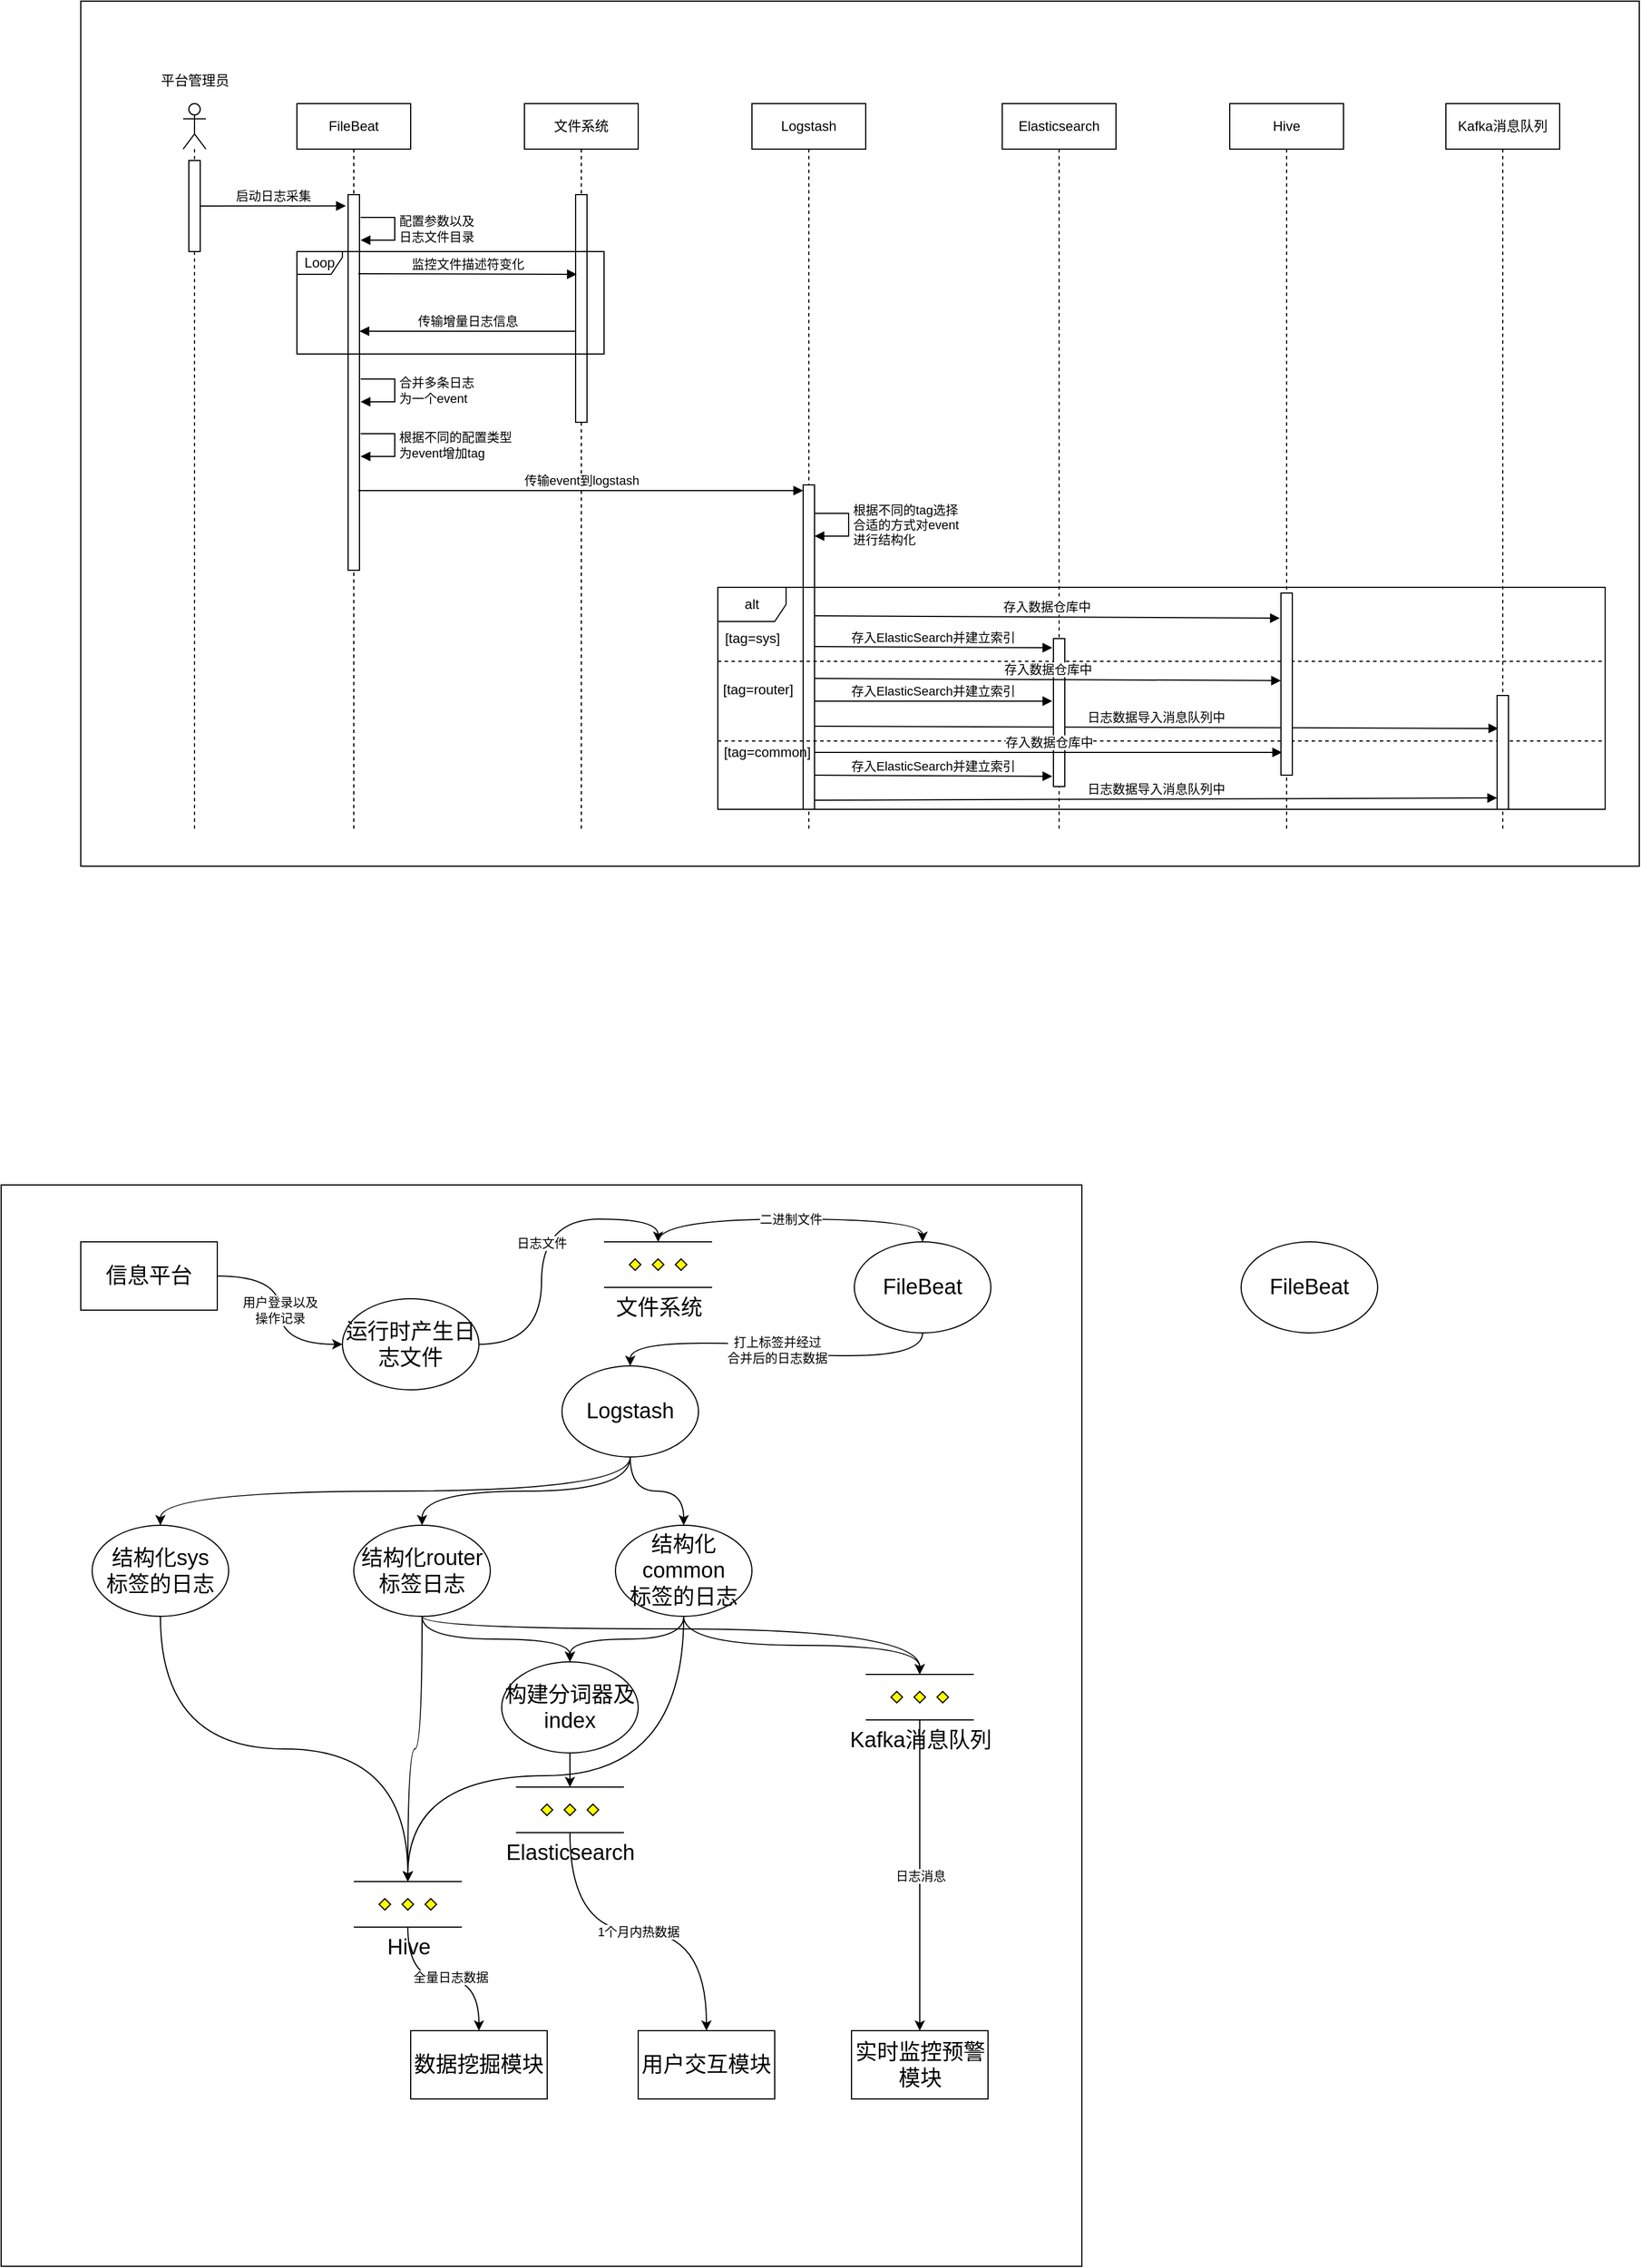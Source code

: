 <mxfile version="14.8.5" type="github">
  <diagram id="kwDiiuqRT35PHLW4mOaJ" name="Page-1">
    <mxGraphModel dx="1678" dy="2103" grid="1" gridSize="10" guides="1" tooltips="1" connect="1" arrows="1" fold="1" page="1" pageScale="1" pageWidth="827" pageHeight="1169" math="0" shadow="0">
      <root>
        <mxCell id="0" />
        <mxCell id="1" parent="0" />
        <mxCell id="MzmsHeX9mSTYUFFL0irI-45" value="" style="whiteSpace=wrap;html=1;aspect=fixed;fillColor=#ffffff;gradientColor=none;" vertex="1" parent="1">
          <mxGeometry x="20" y="1010" width="950" height="950" as="geometry" />
        </mxCell>
        <mxCell id="Vdq5v8f0afxUs7juB-1Y-45" value="" style="rounded=0;whiteSpace=wrap;html=1;" parent="1" vertex="1">
          <mxGeometry x="90" y="-30" width="1370" height="760" as="geometry" />
        </mxCell>
        <mxCell id="Vdq5v8f0afxUs7juB-1Y-1" value="文件系统" style="shape=umlLifeline;perimeter=lifelinePerimeter;whiteSpace=wrap;html=1;container=1;collapsible=0;recursiveResize=0;outlineConnect=0;" parent="1" vertex="1">
          <mxGeometry x="480" y="60" width="100" height="640" as="geometry" />
        </mxCell>
        <mxCell id="Vdq5v8f0afxUs7juB-1Y-2" value="FileBeat" style="shape=umlLifeline;perimeter=lifelinePerimeter;whiteSpace=wrap;html=1;container=1;collapsible=0;recursiveResize=0;outlineConnect=0;" parent="1" vertex="1">
          <mxGeometry x="280" y="60" width="100" height="640" as="geometry" />
        </mxCell>
        <mxCell id="Vdq5v8f0afxUs7juB-1Y-8" value="" style="html=1;points=[];perimeter=orthogonalPerimeter;" parent="Vdq5v8f0afxUs7juB-1Y-2" vertex="1">
          <mxGeometry x="45" y="80" width="10" height="330" as="geometry" />
        </mxCell>
        <mxCell id="Vdq5v8f0afxUs7juB-1Y-3" value="Logstash" style="shape=umlLifeline;perimeter=lifelinePerimeter;whiteSpace=wrap;html=1;container=1;collapsible=0;recursiveResize=0;outlineConnect=0;" parent="1" vertex="1">
          <mxGeometry x="680" y="60" width="100" height="640" as="geometry" />
        </mxCell>
        <mxCell id="Vdq5v8f0afxUs7juB-1Y-9" value="" style="html=1;points=[];perimeter=orthogonalPerimeter;" parent="1" vertex="1">
          <mxGeometry x="525" y="140" width="10" height="200" as="geometry" />
        </mxCell>
        <mxCell id="Vdq5v8f0afxUs7juB-1Y-10" value="" style="html=1;points=[];perimeter=orthogonalPerimeter;" parent="1" vertex="1">
          <mxGeometry x="725" y="395" width="10" height="285" as="geometry" />
        </mxCell>
        <mxCell id="Vdq5v8f0afxUs7juB-1Y-12" value="配置参数以及&lt;br&gt;日志文件目录" style="edgeStyle=orthogonalEdgeStyle;html=1;align=left;spacingLeft=2;endArrow=block;rounded=0;" parent="1" edge="1">
          <mxGeometry relative="1" as="geometry">
            <mxPoint x="336" y="160" as="sourcePoint" />
            <Array as="points">
              <mxPoint x="366" y="160" />
            </Array>
            <mxPoint x="336" y="180" as="targetPoint" />
          </mxGeometry>
        </mxCell>
        <mxCell id="Vdq5v8f0afxUs7juB-1Y-15" value="Loop" style="shape=umlFrame;whiteSpace=wrap;html=1;width=40;height=20;" parent="1" vertex="1">
          <mxGeometry x="280" y="190" width="270" height="90" as="geometry" />
        </mxCell>
        <mxCell id="Vdq5v8f0afxUs7juB-1Y-14" value="监控文件描述符变化" style="html=1;verticalAlign=bottom;endArrow=block;entryX=0.1;entryY=0.35;entryDx=0;entryDy=0;entryPerimeter=0;" parent="1" target="Vdq5v8f0afxUs7juB-1Y-9" edge="1">
          <mxGeometry width="80" relative="1" as="geometry">
            <mxPoint x="334" y="209.5" as="sourcePoint" />
            <mxPoint x="414" y="209.5" as="targetPoint" />
          </mxGeometry>
        </mxCell>
        <mxCell id="Vdq5v8f0afxUs7juB-1Y-17" value="传输增量日志信息" style="html=1;verticalAlign=bottom;endArrow=block;" parent="1" target="Vdq5v8f0afxUs7juB-1Y-8" edge="1">
          <mxGeometry width="80" relative="1" as="geometry">
            <mxPoint x="525" y="260" as="sourcePoint" />
            <mxPoint x="340" y="261" as="targetPoint" />
          </mxGeometry>
        </mxCell>
        <mxCell id="Vdq5v8f0afxUs7juB-1Y-20" value="合并多条日志&lt;br&gt;为一个event" style="edgeStyle=orthogonalEdgeStyle;html=1;align=left;spacingLeft=2;endArrow=block;rounded=0;" parent="1" edge="1">
          <mxGeometry relative="1" as="geometry">
            <mxPoint x="336" y="302" as="sourcePoint" />
            <Array as="points">
              <mxPoint x="366" y="302" />
            </Array>
            <mxPoint x="336" y="322" as="targetPoint" />
          </mxGeometry>
        </mxCell>
        <mxCell id="Vdq5v8f0afxUs7juB-1Y-21" value="根据不同的配置类型&lt;br&gt;为event增加tag" style="edgeStyle=orthogonalEdgeStyle;html=1;align=left;spacingLeft=2;endArrow=block;rounded=0;" parent="1" edge="1">
          <mxGeometry relative="1" as="geometry">
            <mxPoint x="336" y="350" as="sourcePoint" />
            <Array as="points">
              <mxPoint x="366" y="350" />
              <mxPoint x="366" y="370" />
            </Array>
            <mxPoint x="336" y="370" as="targetPoint" />
          </mxGeometry>
        </mxCell>
        <mxCell id="Vdq5v8f0afxUs7juB-1Y-22" value="传输event到logstash" style="html=1;verticalAlign=bottom;endArrow=block;" parent="1" target="Vdq5v8f0afxUs7juB-1Y-10" edge="1">
          <mxGeometry width="80" relative="1" as="geometry">
            <mxPoint x="334" y="400" as="sourcePoint" />
            <mxPoint x="710" y="400" as="targetPoint" />
          </mxGeometry>
        </mxCell>
        <mxCell id="Vdq5v8f0afxUs7juB-1Y-23" value="根据不同的tag选择&lt;br&gt;合适的方式对event&lt;br&gt;进行结构化" style="edgeStyle=orthogonalEdgeStyle;html=1;align=left;spacingLeft=2;endArrow=block;rounded=0;" parent="1" edge="1">
          <mxGeometry relative="1" as="geometry">
            <mxPoint x="735" y="420" as="sourcePoint" />
            <Array as="points">
              <mxPoint x="765" y="420" />
              <mxPoint x="765" y="440" />
            </Array>
            <mxPoint x="735" y="440" as="targetPoint" />
          </mxGeometry>
        </mxCell>
        <mxCell id="Vdq5v8f0afxUs7juB-1Y-24" value="Elasticsearch" style="shape=umlLifeline;perimeter=lifelinePerimeter;whiteSpace=wrap;html=1;container=1;collapsible=0;recursiveResize=0;outlineConnect=0;" parent="1" vertex="1">
          <mxGeometry x="900" y="60" width="100" height="640" as="geometry" />
        </mxCell>
        <mxCell id="Vdq5v8f0afxUs7juB-1Y-25" value="Hive" style="shape=umlLifeline;perimeter=lifelinePerimeter;whiteSpace=wrap;html=1;container=1;collapsible=0;recursiveResize=0;outlineConnect=0;" parent="1" vertex="1">
          <mxGeometry x="1100" y="60" width="100" height="640" as="geometry" />
        </mxCell>
        <mxCell id="Vdq5v8f0afxUs7juB-1Y-26" value="Kafka消息队列" style="shape=umlLifeline;perimeter=lifelinePerimeter;whiteSpace=wrap;html=1;container=1;collapsible=0;recursiveResize=0;outlineConnect=0;" parent="1" vertex="1">
          <mxGeometry x="1290" y="60" width="100" height="640" as="geometry" />
        </mxCell>
        <mxCell id="Vdq5v8f0afxUs7juB-1Y-29" value="alt" style="shape=umlFrame;whiteSpace=wrap;html=1;" parent="1" vertex="1">
          <mxGeometry x="650" y="485" width="780" height="195" as="geometry" />
        </mxCell>
        <mxCell id="Vdq5v8f0afxUs7juB-1Y-31" value="" style="endArrow=none;dashed=1;html=1;" parent="1" edge="1">
          <mxGeometry width="50" height="50" relative="1" as="geometry">
            <mxPoint x="650" y="550" as="sourcePoint" />
            <mxPoint x="1430" y="550" as="targetPoint" />
          </mxGeometry>
        </mxCell>
        <mxCell id="Vdq5v8f0afxUs7juB-1Y-32" value="[tag=sys]" style="text;html=1;align=center;verticalAlign=middle;resizable=0;points=[];autosize=1;strokeColor=none;" parent="1" vertex="1">
          <mxGeometry x="650" y="520" width="60" height="20" as="geometry" />
        </mxCell>
        <mxCell id="Vdq5v8f0afxUs7juB-1Y-33" value="存入数据仓库中" style="html=1;verticalAlign=bottom;endArrow=block;entryX=-0.1;entryY=0.138;entryDx=0;entryDy=0;entryPerimeter=0;" parent="1" target="Vdq5v8f0afxUs7juB-1Y-47" edge="1">
          <mxGeometry width="80" relative="1" as="geometry">
            <mxPoint x="735" y="510" as="sourcePoint" />
            <mxPoint x="1150" y="510" as="targetPoint" />
          </mxGeometry>
        </mxCell>
        <mxCell id="Vdq5v8f0afxUs7juB-1Y-34" value="存入ElasticSearch并建立索引" style="html=1;verticalAlign=bottom;endArrow=block;entryX=-0.1;entryY=0.062;entryDx=0;entryDy=0;entryPerimeter=0;" parent="1" target="Vdq5v8f0afxUs7juB-1Y-46" edge="1">
          <mxGeometry width="80" relative="1" as="geometry">
            <mxPoint x="735" y="537" as="sourcePoint" />
            <mxPoint x="950" y="537" as="targetPoint" />
          </mxGeometry>
        </mxCell>
        <mxCell id="Vdq5v8f0afxUs7juB-1Y-35" value="" style="endArrow=none;dashed=1;html=1;" parent="1" edge="1">
          <mxGeometry width="50" height="50" relative="1" as="geometry">
            <mxPoint x="650" y="620" as="sourcePoint" />
            <mxPoint x="1430" y="620" as="targetPoint" />
          </mxGeometry>
        </mxCell>
        <mxCell id="Vdq5v8f0afxUs7juB-1Y-36" value="[tag=router]" style="text;html=1;align=center;verticalAlign=middle;resizable=0;points=[];autosize=1;strokeColor=none;" parent="1" vertex="1">
          <mxGeometry x="645" y="565" width="80" height="20" as="geometry" />
        </mxCell>
        <mxCell id="Vdq5v8f0afxUs7juB-1Y-38" value="存入ElasticSearch并建立索引" style="html=1;verticalAlign=bottom;endArrow=block;entryX=-0.1;entryY=0.423;entryDx=0;entryDy=0;entryPerimeter=0;" parent="1" target="Vdq5v8f0afxUs7juB-1Y-46" edge="1">
          <mxGeometry width="80" relative="1" as="geometry">
            <mxPoint x="735" y="585" as="sourcePoint" />
            <mxPoint x="950" y="585" as="targetPoint" />
          </mxGeometry>
        </mxCell>
        <mxCell id="Vdq5v8f0afxUs7juB-1Y-39" value="日志数据导入消息队列中" style="html=1;verticalAlign=bottom;endArrow=block;entryX=0.1;entryY=0.29;entryDx=0;entryDy=0;entryPerimeter=0;" parent="1" target="Vdq5v8f0afxUs7juB-1Y-48" edge="1">
          <mxGeometry width="80" relative="1" as="geometry">
            <mxPoint x="735" y="607" as="sourcePoint" />
            <mxPoint x="1340" y="607" as="targetPoint" />
          </mxGeometry>
        </mxCell>
        <mxCell id="Vdq5v8f0afxUs7juB-1Y-40" value="" style="endArrow=none;dashed=1;html=1;" parent="1" edge="1">
          <mxGeometry width="50" height="50" relative="1" as="geometry">
            <mxPoint x="650" y="680" as="sourcePoint" />
            <mxPoint x="1430" y="680" as="targetPoint" />
          </mxGeometry>
        </mxCell>
        <mxCell id="Vdq5v8f0afxUs7juB-1Y-41" value="[tag=common]" style="text;html=1;align=center;verticalAlign=middle;resizable=0;points=[];autosize=1;strokeColor=none;" parent="1" vertex="1">
          <mxGeometry x="648" y="620" width="90" height="20" as="geometry" />
        </mxCell>
        <mxCell id="Vdq5v8f0afxUs7juB-1Y-43" value="存入ElasticSearch并建立索引" style="html=1;verticalAlign=bottom;endArrow=block;entryX=-0.1;entryY=0.931;entryDx=0;entryDy=0;entryPerimeter=0;" parent="1" target="Vdq5v8f0afxUs7juB-1Y-46" edge="1">
          <mxGeometry width="80" relative="1" as="geometry">
            <mxPoint x="735" y="650" as="sourcePoint" />
            <mxPoint x="950" y="650" as="targetPoint" />
          </mxGeometry>
        </mxCell>
        <mxCell id="Vdq5v8f0afxUs7juB-1Y-44" value="日志数据导入消息队列中" style="html=1;verticalAlign=bottom;endArrow=block;entryX=0;entryY=0.9;entryDx=0;entryDy=0;entryPerimeter=0;" parent="1" target="Vdq5v8f0afxUs7juB-1Y-48" edge="1">
          <mxGeometry width="80" relative="1" as="geometry">
            <mxPoint x="735" y="672" as="sourcePoint" />
            <mxPoint x="1340" y="672" as="targetPoint" />
          </mxGeometry>
        </mxCell>
        <mxCell id="Vdq5v8f0afxUs7juB-1Y-46" value="" style="html=1;points=[];perimeter=orthogonalPerimeter;" parent="1" vertex="1">
          <mxGeometry x="945" y="530" width="10" height="130" as="geometry" />
        </mxCell>
        <mxCell id="Vdq5v8f0afxUs7juB-1Y-37" value="存入数据仓库中" style="html=1;verticalAlign=bottom;endArrow=block;entryX=0;entryY=0.481;entryDx=0;entryDy=0;entryPerimeter=0;" parent="1" target="Vdq5v8f0afxUs7juB-1Y-47" edge="1">
          <mxGeometry width="80" relative="1" as="geometry">
            <mxPoint x="735" y="565" as="sourcePoint" />
            <mxPoint x="1150" y="565" as="targetPoint" />
          </mxGeometry>
        </mxCell>
        <mxCell id="Vdq5v8f0afxUs7juB-1Y-42" value="存入数据仓库中" style="html=1;verticalAlign=bottom;endArrow=block;entryX=0.1;entryY=0.875;entryDx=0;entryDy=0;entryPerimeter=0;" parent="1" target="Vdq5v8f0afxUs7juB-1Y-47" edge="1">
          <mxGeometry width="80" relative="1" as="geometry">
            <mxPoint x="735" y="630" as="sourcePoint" />
            <mxPoint x="1150" y="630" as="targetPoint" />
          </mxGeometry>
        </mxCell>
        <mxCell id="Vdq5v8f0afxUs7juB-1Y-47" value="" style="html=1;points=[];perimeter=orthogonalPerimeter;" parent="1" vertex="1">
          <mxGeometry x="1145" y="490" width="10" height="160" as="geometry" />
        </mxCell>
        <mxCell id="Vdq5v8f0afxUs7juB-1Y-48" value="" style="html=1;points=[];perimeter=orthogonalPerimeter;" parent="1" vertex="1">
          <mxGeometry x="1335" y="580" width="10" height="100" as="geometry" />
        </mxCell>
        <mxCell id="Vdq5v8f0afxUs7juB-1Y-49" value="" style="shape=umlLifeline;participant=umlActor;perimeter=lifelinePerimeter;whiteSpace=wrap;html=1;container=1;collapsible=0;recursiveResize=0;verticalAlign=top;spacingTop=36;outlineConnect=0;" parent="1" vertex="1">
          <mxGeometry x="180" y="60" width="20" height="640" as="geometry" />
        </mxCell>
        <mxCell id="Vdq5v8f0afxUs7juB-1Y-51" value="" style="html=1;points=[];perimeter=orthogonalPerimeter;" parent="Vdq5v8f0afxUs7juB-1Y-49" vertex="1">
          <mxGeometry x="5" y="50" width="10" height="80" as="geometry" />
        </mxCell>
        <mxCell id="Vdq5v8f0afxUs7juB-1Y-50" value="平台管理员" style="text;html=1;align=center;verticalAlign=middle;resizable=0;points=[];autosize=1;strokeColor=none;" parent="1" vertex="1">
          <mxGeometry x="150" y="30" width="80" height="20" as="geometry" />
        </mxCell>
        <mxCell id="Vdq5v8f0afxUs7juB-1Y-52" value="启动日志采集" style="html=1;verticalAlign=bottom;endArrow=block;entryX=-0.2;entryY=0.03;entryDx=0;entryDy=0;entryPerimeter=0;" parent="1" target="Vdq5v8f0afxUs7juB-1Y-8" edge="1">
          <mxGeometry width="80" relative="1" as="geometry">
            <mxPoint x="195" y="150" as="sourcePoint" />
            <mxPoint x="320" y="150" as="targetPoint" />
          </mxGeometry>
        </mxCell>
        <mxCell id="MzmsHeX9mSTYUFFL0irI-4" value="用户登录以及&lt;br&gt;操作记录" style="edgeStyle=orthogonalEdgeStyle;rounded=0;orthogonalLoop=1;jettySize=auto;html=1;exitX=1;exitY=0.5;exitDx=0;exitDy=0;entryX=0;entryY=0.5;entryDx=0;entryDy=0;curved=1;" edge="1" parent="1" source="MzmsHeX9mSTYUFFL0irI-1" target="MzmsHeX9mSTYUFFL0irI-2">
          <mxGeometry relative="1" as="geometry" />
        </mxCell>
        <mxCell id="MzmsHeX9mSTYUFFL0irI-1" value="&lt;font style=&quot;font-size: 19px&quot;&gt;信息平台&lt;/font&gt;" style="rounded=0;whiteSpace=wrap;html=1;" vertex="1" parent="1">
          <mxGeometry x="90" y="1060" width="120" height="60" as="geometry" />
        </mxCell>
        <mxCell id="MzmsHeX9mSTYUFFL0irI-6" value="日志文件" style="edgeStyle=orthogonalEdgeStyle;curved=1;rounded=0;orthogonalLoop=1;jettySize=auto;html=1;exitX=1;exitY=0.5;exitDx=0;exitDy=0;entryX=0.5;entryY=0;entryDx=0;entryDy=0;entryPerimeter=0;" edge="1" parent="1" source="MzmsHeX9mSTYUFFL0irI-2" target="MzmsHeX9mSTYUFFL0irI-7">
          <mxGeometry relative="1" as="geometry">
            <mxPoint x="550.0" y="1090.0" as="targetPoint" />
          </mxGeometry>
        </mxCell>
        <mxCell id="MzmsHeX9mSTYUFFL0irI-2" value="&lt;font style=&quot;font-size: 19px&quot;&gt;运行时产生日志文件&lt;/font&gt;" style="ellipse;whiteSpace=wrap;html=1;" vertex="1" parent="1">
          <mxGeometry x="320" y="1110" width="120" height="80" as="geometry" />
        </mxCell>
        <mxCell id="MzmsHeX9mSTYUFFL0irI-11" value="二进制文件" style="edgeStyle=orthogonalEdgeStyle;curved=1;rounded=0;orthogonalLoop=1;jettySize=auto;html=1;exitX=0.5;exitY=0;exitDx=0;exitDy=0;exitPerimeter=0;entryX=0.5;entryY=0;entryDx=0;entryDy=0;" edge="1" parent="1" source="MzmsHeX9mSTYUFFL0irI-7" target="MzmsHeX9mSTYUFFL0irI-10">
          <mxGeometry relative="1" as="geometry" />
        </mxCell>
        <mxCell id="MzmsHeX9mSTYUFFL0irI-7" value="&lt;font style=&quot;font-size: 19px&quot;&gt;文件系统&lt;/font&gt;" style="verticalLabelPosition=bottom;verticalAlign=top;html=1;shape=mxgraph.flowchart.parallel_mode;pointerEvents=1;" vertex="1" parent="1">
          <mxGeometry x="550" y="1060" width="95" height="40" as="geometry" />
        </mxCell>
        <mxCell id="MzmsHeX9mSTYUFFL0irI-13" value="打上标签并经过&lt;br&gt;合并后的日志数据" style="edgeStyle=orthogonalEdgeStyle;curved=1;rounded=0;orthogonalLoop=1;jettySize=auto;html=1;exitX=0.5;exitY=1;exitDx=0;exitDy=0;" edge="1" parent="1" source="MzmsHeX9mSTYUFFL0irI-10" target="MzmsHeX9mSTYUFFL0irI-12">
          <mxGeometry relative="1" as="geometry" />
        </mxCell>
        <mxCell id="MzmsHeX9mSTYUFFL0irI-10" value="&lt;font style=&quot;font-size: 19px&quot;&gt;FileBeat&lt;/font&gt;" style="ellipse;whiteSpace=wrap;html=1;" vertex="1" parent="1">
          <mxGeometry x="770" y="1060" width="120" height="80" as="geometry" />
        </mxCell>
        <mxCell id="MzmsHeX9mSTYUFFL0irI-17" style="edgeStyle=orthogonalEdgeStyle;curved=1;rounded=0;orthogonalLoop=1;jettySize=auto;html=1;exitX=0.5;exitY=1;exitDx=0;exitDy=0;" edge="1" parent="1" source="MzmsHeX9mSTYUFFL0irI-12" target="MzmsHeX9mSTYUFFL0irI-14">
          <mxGeometry relative="1" as="geometry">
            <Array as="points">
              <mxPoint x="573" y="1279" />
              <mxPoint x="160" y="1279" />
            </Array>
          </mxGeometry>
        </mxCell>
        <mxCell id="MzmsHeX9mSTYUFFL0irI-18" style="edgeStyle=orthogonalEdgeStyle;curved=1;rounded=0;orthogonalLoop=1;jettySize=auto;html=1;exitX=0.5;exitY=1;exitDx=0;exitDy=0;entryX=0.5;entryY=0;entryDx=0;entryDy=0;" edge="1" parent="1" source="MzmsHeX9mSTYUFFL0irI-12" target="MzmsHeX9mSTYUFFL0irI-15">
          <mxGeometry relative="1" as="geometry" />
        </mxCell>
        <mxCell id="MzmsHeX9mSTYUFFL0irI-19" style="edgeStyle=orthogonalEdgeStyle;curved=1;rounded=0;orthogonalLoop=1;jettySize=auto;html=1;exitX=0.5;exitY=1;exitDx=0;exitDy=0;entryX=0.5;entryY=0;entryDx=0;entryDy=0;" edge="1" parent="1" source="MzmsHeX9mSTYUFFL0irI-12" target="MzmsHeX9mSTYUFFL0irI-16">
          <mxGeometry relative="1" as="geometry" />
        </mxCell>
        <mxCell id="MzmsHeX9mSTYUFFL0irI-12" value="&lt;font style=&quot;font-size: 19px&quot;&gt;Logstash&lt;/font&gt;" style="ellipse;whiteSpace=wrap;html=1;" vertex="1" parent="1">
          <mxGeometry x="513" y="1169" width="120" height="80" as="geometry" />
        </mxCell>
        <mxCell id="MzmsHeX9mSTYUFFL0irI-30" style="edgeStyle=orthogonalEdgeStyle;curved=1;rounded=0;orthogonalLoop=1;jettySize=auto;html=1;exitX=0.5;exitY=1;exitDx=0;exitDy=0;entryX=0.5;entryY=0;entryDx=0;entryDy=0;entryPerimeter=0;" edge="1" parent="1" source="MzmsHeX9mSTYUFFL0irI-14" target="MzmsHeX9mSTYUFFL0irI-27">
          <mxGeometry relative="1" as="geometry" />
        </mxCell>
        <mxCell id="MzmsHeX9mSTYUFFL0irI-14" value="&lt;font style=&quot;font-size: 19px&quot;&gt;结构化sys&lt;br&gt;标签的日志&lt;/font&gt;" style="ellipse;whiteSpace=wrap;html=1;" vertex="1" parent="1">
          <mxGeometry x="100" y="1309" width="120" height="80" as="geometry" />
        </mxCell>
        <mxCell id="MzmsHeX9mSTYUFFL0irI-21" style="edgeStyle=orthogonalEdgeStyle;curved=1;rounded=0;orthogonalLoop=1;jettySize=auto;html=1;exitX=0.5;exitY=1;exitDx=0;exitDy=0;entryX=0.5;entryY=0;entryDx=0;entryDy=0;" edge="1" parent="1" source="MzmsHeX9mSTYUFFL0irI-15" target="MzmsHeX9mSTYUFFL0irI-20">
          <mxGeometry relative="1" as="geometry" />
        </mxCell>
        <mxCell id="MzmsHeX9mSTYUFFL0irI-32" style="edgeStyle=orthogonalEdgeStyle;curved=1;rounded=0;orthogonalLoop=1;jettySize=auto;html=1;exitX=0.5;exitY=1;exitDx=0;exitDy=0;entryX=0.5;entryY=0;entryDx=0;entryDy=0;entryPerimeter=0;" edge="1" parent="1" source="MzmsHeX9mSTYUFFL0irI-15" target="MzmsHeX9mSTYUFFL0irI-27">
          <mxGeometry relative="1" as="geometry" />
        </mxCell>
        <mxCell id="MzmsHeX9mSTYUFFL0irI-37" style="edgeStyle=orthogonalEdgeStyle;curved=1;rounded=0;orthogonalLoop=1;jettySize=auto;html=1;exitX=0.5;exitY=1;exitDx=0;exitDy=0;entryX=0.5;entryY=0;entryDx=0;entryDy=0;entryPerimeter=0;" edge="1" parent="1" source="MzmsHeX9mSTYUFFL0irI-15" target="MzmsHeX9mSTYUFFL0irI-34">
          <mxGeometry relative="1" as="geometry">
            <Array as="points">
              <mxPoint x="390" y="1400" />
              <mxPoint x="828" y="1400" />
            </Array>
          </mxGeometry>
        </mxCell>
        <mxCell id="MzmsHeX9mSTYUFFL0irI-15" value="&lt;font style=&quot;font-size: 19px&quot;&gt;结构化router&lt;br&gt;标签日志&lt;/font&gt;" style="ellipse;whiteSpace=wrap;html=1;" vertex="1" parent="1">
          <mxGeometry x="330" y="1309" width="120" height="80" as="geometry" />
        </mxCell>
        <mxCell id="MzmsHeX9mSTYUFFL0irI-22" style="edgeStyle=orthogonalEdgeStyle;curved=1;rounded=0;orthogonalLoop=1;jettySize=auto;html=1;exitX=0.5;exitY=1;exitDx=0;exitDy=0;" edge="1" parent="1" source="MzmsHeX9mSTYUFFL0irI-16" target="MzmsHeX9mSTYUFFL0irI-20">
          <mxGeometry relative="1" as="geometry" />
        </mxCell>
        <mxCell id="MzmsHeX9mSTYUFFL0irI-33" style="edgeStyle=orthogonalEdgeStyle;curved=1;rounded=0;orthogonalLoop=1;jettySize=auto;html=1;exitX=0.5;exitY=1;exitDx=0;exitDy=0;entryX=0.5;entryY=0;entryDx=0;entryDy=0;entryPerimeter=0;" edge="1" parent="1" source="MzmsHeX9mSTYUFFL0irI-16" target="MzmsHeX9mSTYUFFL0irI-27">
          <mxGeometry relative="1" as="geometry">
            <Array as="points">
              <mxPoint x="620" y="1529" />
              <mxPoint x="378" y="1529" />
            </Array>
          </mxGeometry>
        </mxCell>
        <mxCell id="MzmsHeX9mSTYUFFL0irI-36" style="edgeStyle=orthogonalEdgeStyle;curved=1;rounded=0;orthogonalLoop=1;jettySize=auto;html=1;exitX=0.5;exitY=1;exitDx=0;exitDy=0;entryX=0.5;entryY=0;entryDx=0;entryDy=0;entryPerimeter=0;" edge="1" parent="1" source="MzmsHeX9mSTYUFFL0irI-16" target="MzmsHeX9mSTYUFFL0irI-34">
          <mxGeometry relative="1" as="geometry" />
        </mxCell>
        <mxCell id="MzmsHeX9mSTYUFFL0irI-16" value="&lt;span style=&quot;font-size: 19px&quot;&gt;结构化&lt;/span&gt;&lt;span style=&quot;font-size: 19px&quot;&gt;common&lt;/span&gt;&lt;span style=&quot;font-size: 19px&quot;&gt;&lt;br&gt;标签的日志&lt;/span&gt;" style="ellipse;whiteSpace=wrap;html=1;" vertex="1" parent="1">
          <mxGeometry x="560" y="1309" width="120" height="80" as="geometry" />
        </mxCell>
        <mxCell id="MzmsHeX9mSTYUFFL0irI-26" style="edgeStyle=orthogonalEdgeStyle;curved=1;rounded=0;orthogonalLoop=1;jettySize=auto;html=1;exitX=0.5;exitY=1;exitDx=0;exitDy=0;entryX=0.5;entryY=0;entryDx=0;entryDy=0;entryPerimeter=0;" edge="1" parent="1" source="MzmsHeX9mSTYUFFL0irI-20" target="MzmsHeX9mSTYUFFL0irI-23">
          <mxGeometry relative="1" as="geometry" />
        </mxCell>
        <mxCell id="MzmsHeX9mSTYUFFL0irI-20" value="&lt;span style=&quot;font-size: 19px&quot;&gt;构建分词器及index&lt;/span&gt;" style="ellipse;whiteSpace=wrap;html=1;" vertex="1" parent="1">
          <mxGeometry x="460" y="1429" width="120" height="80" as="geometry" />
        </mxCell>
        <mxCell id="MzmsHeX9mSTYUFFL0irI-42" value="1个月内热数据" style="edgeStyle=orthogonalEdgeStyle;curved=1;rounded=0;orthogonalLoop=1;jettySize=auto;html=1;exitX=0.5;exitY=1;exitDx=0;exitDy=0;exitPerimeter=0;entryX=0.5;entryY=0;entryDx=0;entryDy=0;" edge="1" parent="1" source="MzmsHeX9mSTYUFFL0irI-23" target="MzmsHeX9mSTYUFFL0irI-40">
          <mxGeometry relative="1" as="geometry" />
        </mxCell>
        <mxCell id="MzmsHeX9mSTYUFFL0irI-23" value="&lt;font style=&quot;font-size: 19px&quot;&gt;Elasticsearch&lt;/font&gt;" style="verticalLabelPosition=bottom;verticalAlign=top;html=1;shape=mxgraph.flowchart.parallel_mode;pointerEvents=1;fillColor=#ffffff;gradientColor=none;" vertex="1" parent="1">
          <mxGeometry x="472.5" y="1539" width="95" height="40" as="geometry" />
        </mxCell>
        <mxCell id="MzmsHeX9mSTYUFFL0irI-41" style="edgeStyle=orthogonalEdgeStyle;curved=1;rounded=0;orthogonalLoop=1;jettySize=auto;html=1;exitX=0.5;exitY=1;exitDx=0;exitDy=0;exitPerimeter=0;" edge="1" parent="1" source="MzmsHeX9mSTYUFFL0irI-27" target="MzmsHeX9mSTYUFFL0irI-38">
          <mxGeometry relative="1" as="geometry" />
        </mxCell>
        <mxCell id="MzmsHeX9mSTYUFFL0irI-44" value="全量日志数据" style="edgeLabel;html=1;align=center;verticalAlign=middle;resizable=0;points=[];" vertex="1" connectable="0" parent="MzmsHeX9mSTYUFFL0irI-41">
          <mxGeometry x="0.065" y="2" relative="1" as="geometry">
            <mxPoint x="1" as="offset" />
          </mxGeometry>
        </mxCell>
        <mxCell id="MzmsHeX9mSTYUFFL0irI-27" value="&lt;font style=&quot;font-size: 19px&quot;&gt;Hive&lt;/font&gt;" style="verticalLabelPosition=bottom;verticalAlign=top;html=1;shape=mxgraph.flowchart.parallel_mode;pointerEvents=1;fillColor=#ffffff;gradientColor=none;" vertex="1" parent="1">
          <mxGeometry x="330" y="1622" width="95" height="40" as="geometry" />
        </mxCell>
        <mxCell id="MzmsHeX9mSTYUFFL0irI-43" value="日志消息" style="edgeStyle=orthogonalEdgeStyle;curved=1;rounded=0;orthogonalLoop=1;jettySize=auto;html=1;exitX=0.5;exitY=1;exitDx=0;exitDy=0;exitPerimeter=0;entryX=0.5;entryY=0;entryDx=0;entryDy=0;" edge="1" parent="1" source="MzmsHeX9mSTYUFFL0irI-34" target="MzmsHeX9mSTYUFFL0irI-39">
          <mxGeometry relative="1" as="geometry" />
        </mxCell>
        <mxCell id="MzmsHeX9mSTYUFFL0irI-34" value="&lt;font style=&quot;font-size: 19px&quot;&gt;Kafka消息队列&lt;/font&gt;" style="verticalLabelPosition=bottom;verticalAlign=top;html=1;shape=mxgraph.flowchart.parallel_mode;pointerEvents=1;fillColor=#ffffff;gradientColor=none;" vertex="1" parent="1">
          <mxGeometry x="780" y="1440" width="95" height="40" as="geometry" />
        </mxCell>
        <mxCell id="MzmsHeX9mSTYUFFL0irI-38" value="&lt;font style=&quot;font-size: 19px&quot;&gt;数据挖掘模块&lt;/font&gt;" style="rounded=0;whiteSpace=wrap;html=1;" vertex="1" parent="1">
          <mxGeometry x="380" y="1753" width="120" height="60" as="geometry" />
        </mxCell>
        <mxCell id="MzmsHeX9mSTYUFFL0irI-39" value="&lt;span style=&quot;font-size: 19px&quot;&gt;实时监控预警模块&lt;/span&gt;" style="rounded=0;whiteSpace=wrap;html=1;" vertex="1" parent="1">
          <mxGeometry x="767.5" y="1753" width="120" height="60" as="geometry" />
        </mxCell>
        <mxCell id="MzmsHeX9mSTYUFFL0irI-40" value="&lt;span style=&quot;font-size: 19px&quot;&gt;用户交互模块&lt;/span&gt;" style="rounded=0;whiteSpace=wrap;html=1;" vertex="1" parent="1">
          <mxGeometry x="580" y="1753" width="120" height="60" as="geometry" />
        </mxCell>
        <mxCell id="MzmsHeX9mSTYUFFL0irI-46" value="&lt;font style=&quot;font-size: 19px&quot;&gt;FileBeat&lt;/font&gt;" style="ellipse;whiteSpace=wrap;html=1;" vertex="1" parent="1">
          <mxGeometry x="1110" y="1060" width="120" height="80" as="geometry" />
        </mxCell>
      </root>
    </mxGraphModel>
  </diagram>
</mxfile>
